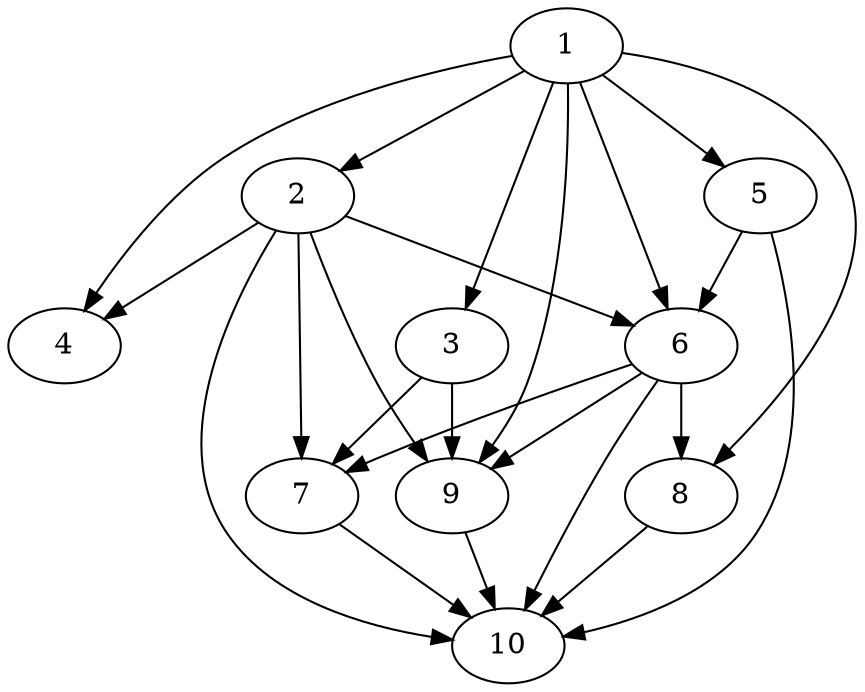 digraph "Random_Nodes_10_Density_2.30_CCR_0.10_WeightType_Random" {
	1	 [Processor=0,Start=0,Weight=192];
	2	 [Processor=0,Start=192,Weight=128];
	1 -> 2	 [Weight=10];
	3	 [Processor=1,Start=281,Weight=192];
	1 -> 3	 [Weight=9];
	4	 [Processor=1,Start=690,Weight=170];
	1 -> 4	 [Weight=3];
	5	 [Processor=1,Start=196,Weight=85];
	1 -> 5	 [Weight=4];
	6	 [Processor=0,Start=320,Weight=213];
	1 -> 6	 [Weight=4];
	8	 [Processor=0,Start=533,Weight=213];
	1 -> 8	 [Weight=6];
	9	 [Processor=1,Start=605,Weight=85];
	1 -> 9	 [Weight=7];
	2 -> 4	 [Weight=7];
	2 -> 6	 [Weight=8];
	7	 [Processor=1,Start=541,Weight=64];
	2 -> 7	 [Weight=7];
	2 -> 9	 [Weight=6];
	10	 [Processor=0,Start=746,Weight=149];
	2 -> 10	 [Weight=10];
	3 -> 7	 [Weight=2];
	3 -> 9	 [Weight=6];
	5 -> 6	 [Weight=10];
	5 -> 10	 [Weight=9];
	6 -> 7	 [Weight=8];
	6 -> 8	 [Weight=8];
	6 -> 9	 [Weight=7];
	6 -> 10	 [Weight=6];
	7 -> 10	 [Weight=2];
	8 -> 10	 [Weight=4];
	9 -> 10	 [Weight=6];
}

